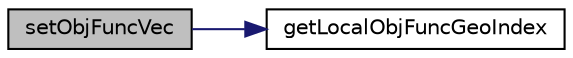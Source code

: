 digraph "setObjFuncVec"
{
  bgcolor="transparent";
  edge [fontname="Helvetica",fontsize="10",labelfontname="Helvetica",labelfontsize="10"];
  node [fontname="Helvetica",fontsize="10",shape=record];
  rankdir="LR";
  Node91 [label="setObjFuncVec",height=0.2,width=0.4,color="black", fillcolor="grey75", style="filled", fontcolor="black"];
  Node91 -> Node92 [color="midnightblue",fontsize="10",style="solid",fontname="Helvetica"];
  Node92 [label="getLocalObjFuncGeoIndex",height=0.2,width=0.4,color="black",URL="$classFoam_1_1DAJacCondFdW.html#a5fb5aaccaaac4f69728da0a8e3e60986",tooltip="get the local index of geometry element for objective "];
}
